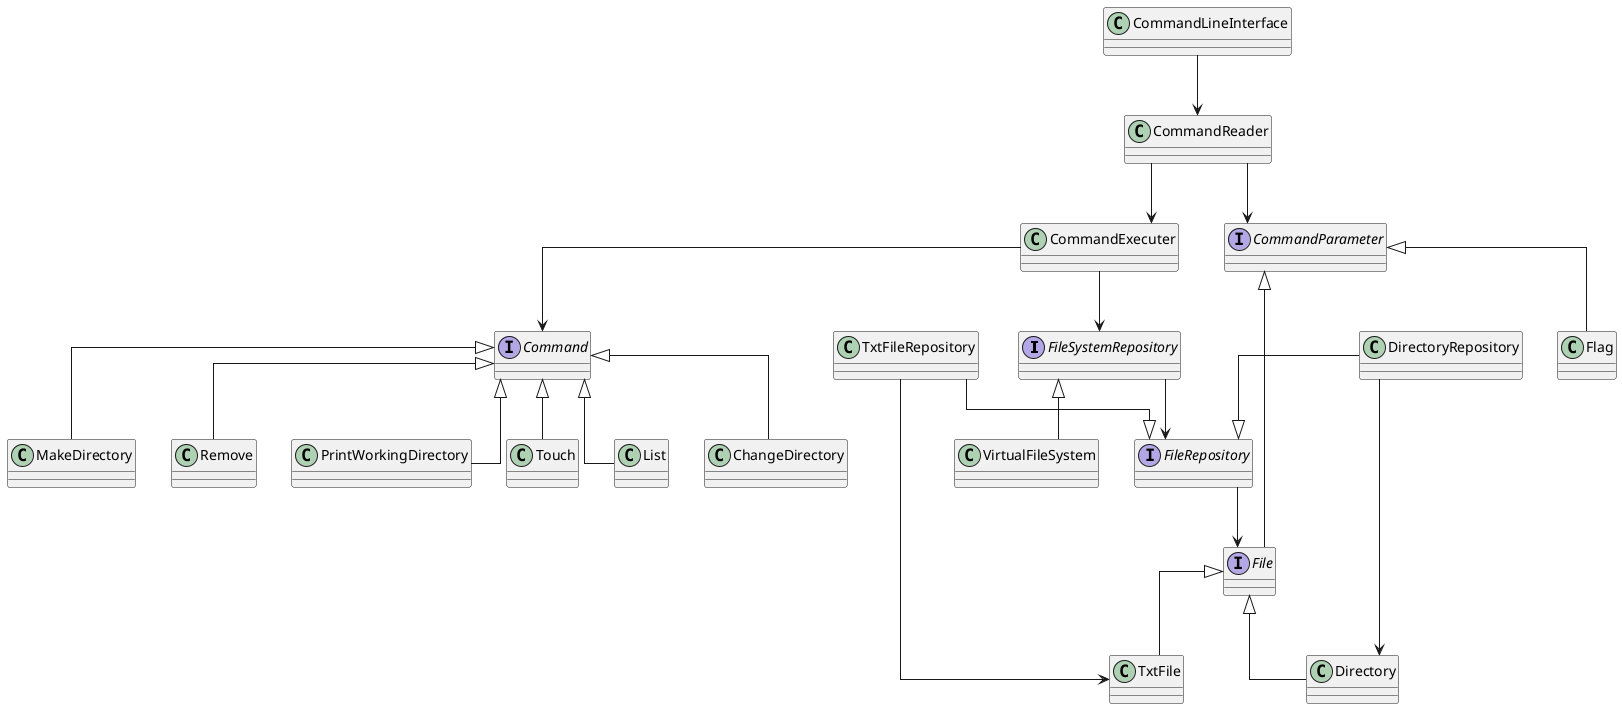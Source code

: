 @startuml
skinparam classAttributeIconSize 0
skinparam linetype ortho

interface fsr as "FileSystemRepository"
interface fr as "FileRepository"
interface f as "File"
interface c as "Command"
interface cp as "CommandParameter"

class flg as "Flag"
cp <|-- f
cp <|-- flg

class cr as "CommandReader"
class ce as "CommandExecuter"
class cli as "CommandLineInterface"

cr -down-> cp
cr -down-> ce
ce -down-> fsr
cli -down-> cr

class t as "Touch"
class ls as "List"
class cd as "ChangeDirectory"
class mkdir as "MakeDirectory"
class rm as "Remove"
class pwd as "PrintWorkingDirectory"

c <|-- t
c <|-- ls
c <|-- cd
c <|-- mkdir
c <|-- rm
c <|-- pwd
ce -down-> c

class vfs as "VirtualFileSystem"
vfs -up-|> fsr

class txtf as "TxtFile"
class d as "Directory"

f <|-- d
f <|-- txtf

class txtfr as "TxtFileRepository"
class dr as "DirectoryRepository"

dr -down-|> fr
dr -down-> d

txtfr -down-|> fr
txtfr -down-> txtf

fsr -down-> fr
fr -down-> f

@enduml

